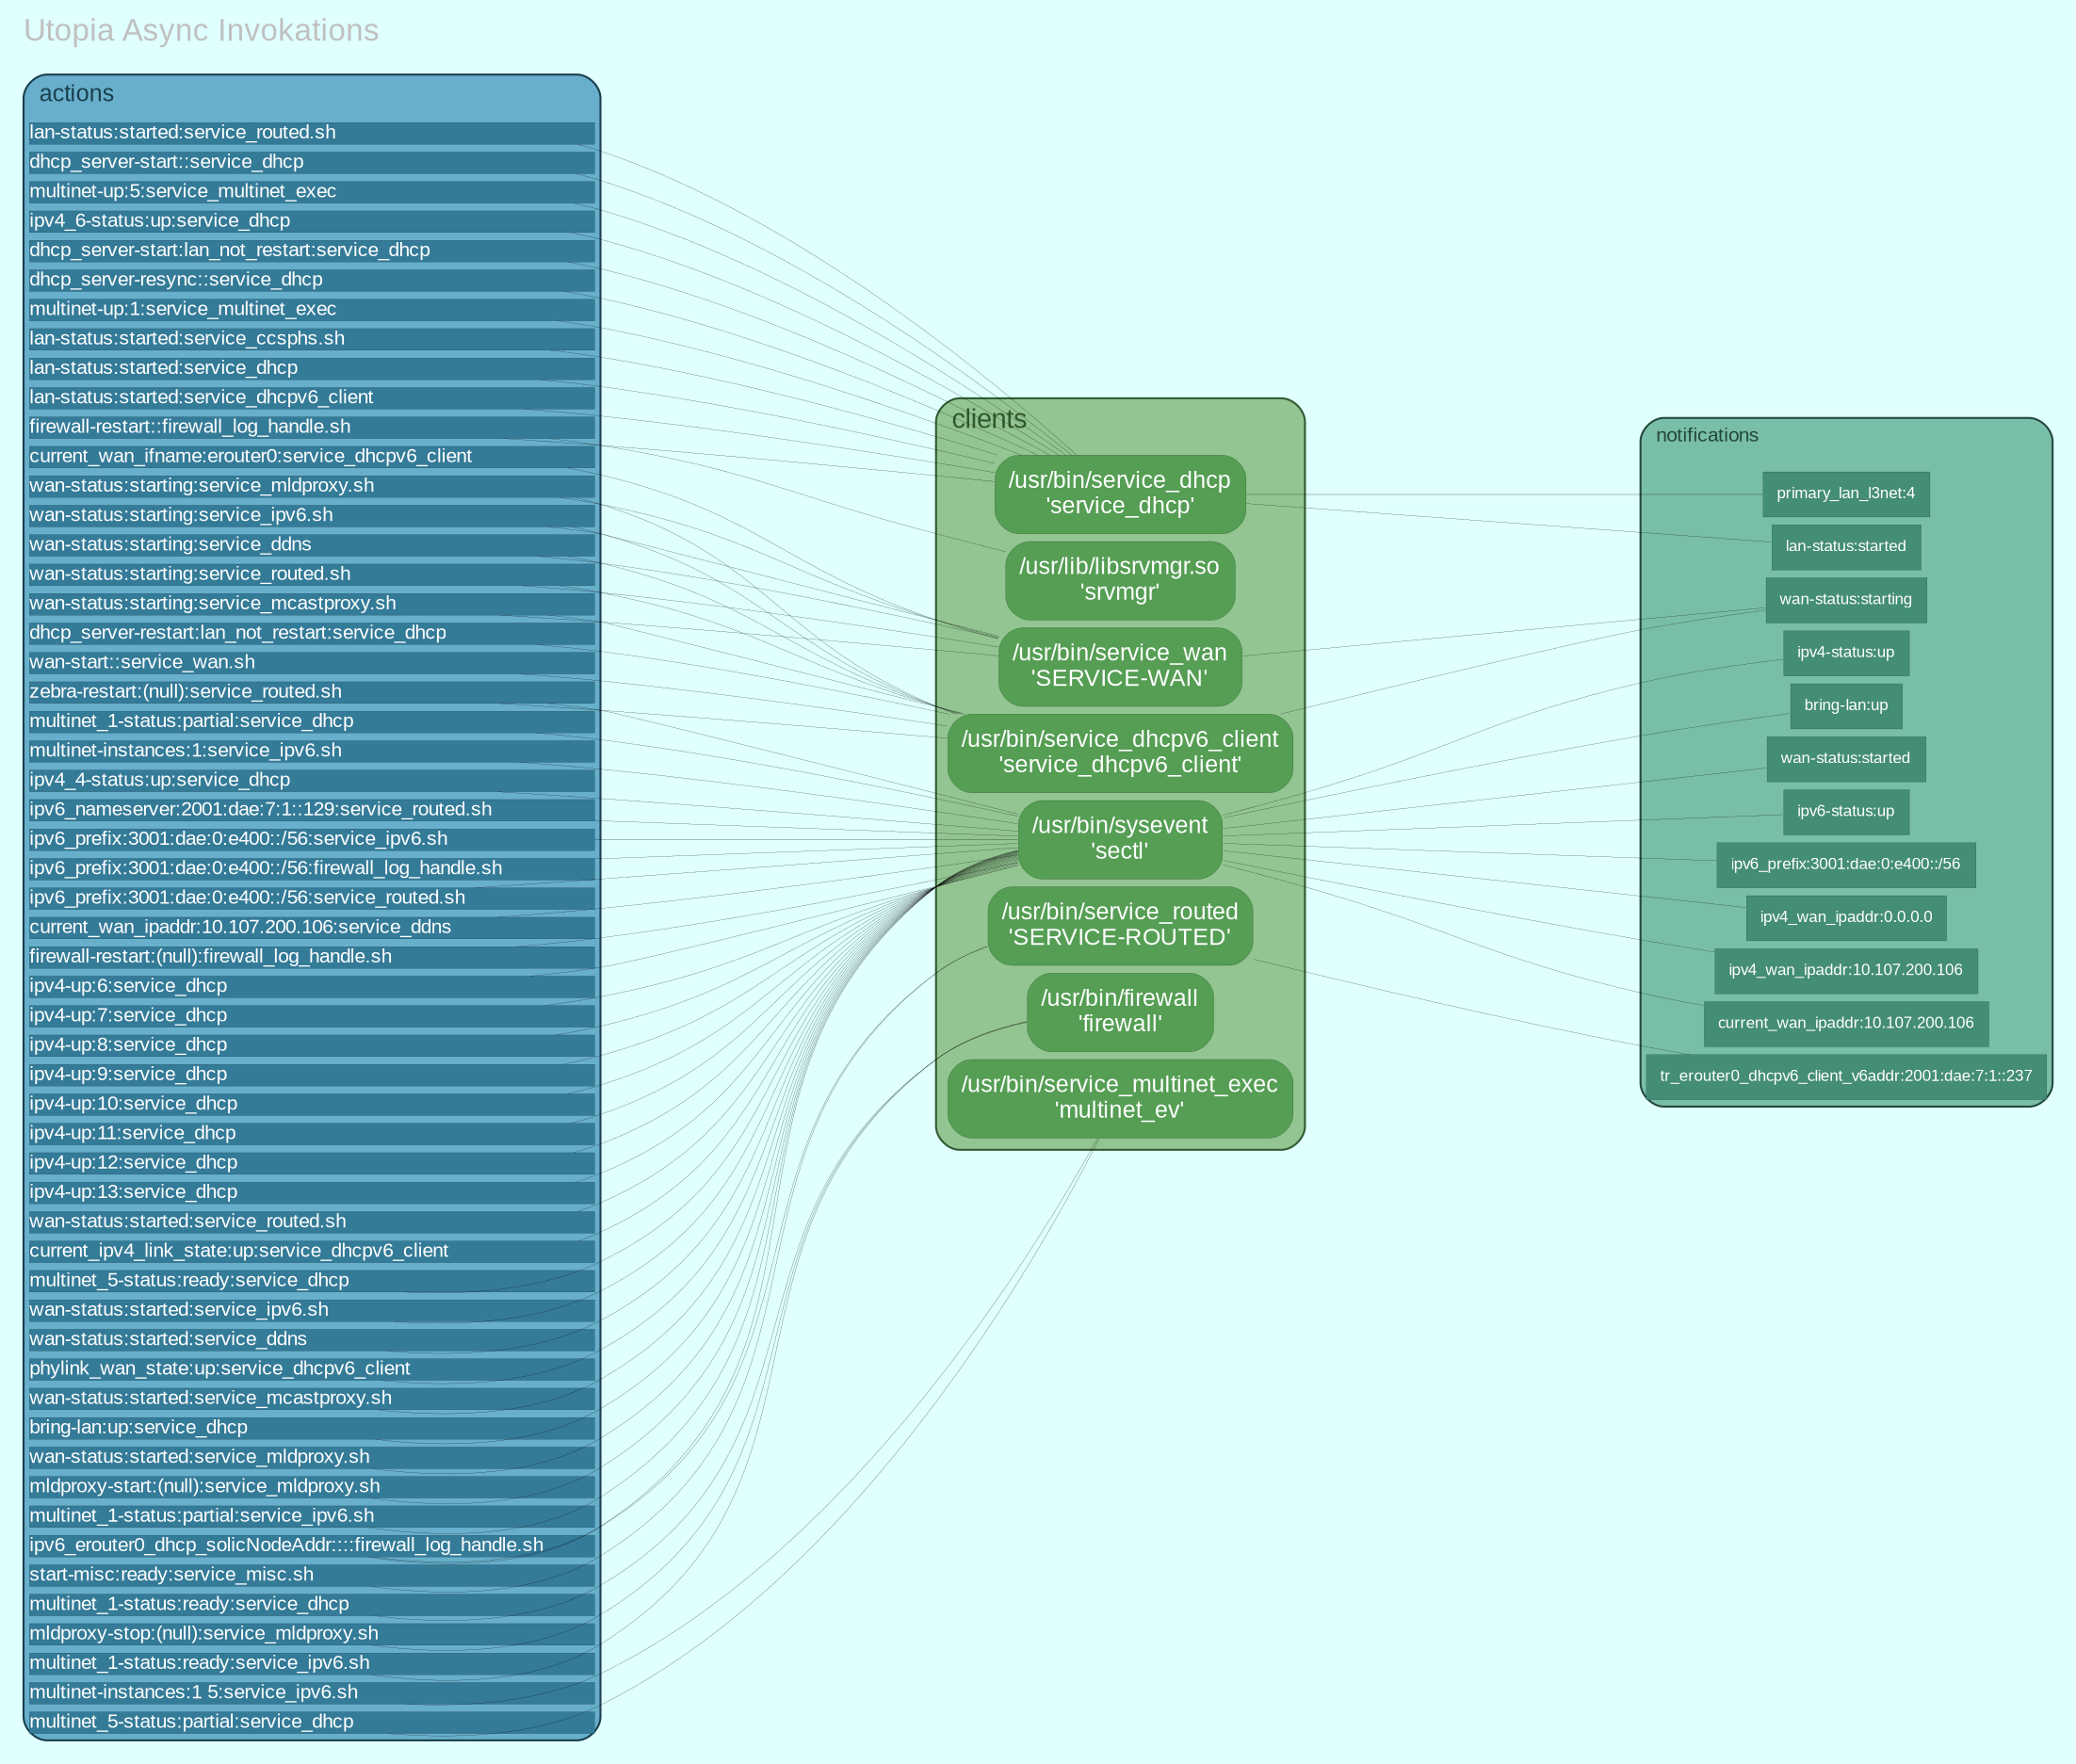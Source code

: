 digraph {
bgcolor=lightcyan
rankdir=LR
nodesep="0.05"
ranksep="2.5"
fontname="Arial"; fontsize=16; fontcolor=grey
label="Utopia Async Invokations"
labelloc=top
labeljust="l"
edge [color=black arrowsize=0.5 penwidth=0.1]
subgraph cluster_f37bd2f66651e7d46f6d38440f2bc5dd {
margin=3;
penwidth=1.0;
fillcolor="#79BEA8";
color="#23483C";
fontcolor="#23483C";
fontsize=10;
node[fontname="Arial" height=0 margin="0.1" penwidth=0.1];
label="notifications\l";
style="filled, rounded";
_fac04ca68a48af91f0290001604a2463 [label="" shape=plaintext style=invisible]
_f4fb7dd02f6b4f7f0f310cf889bea95c [label="bring-lan:up\l" fontsize=8 style="filled" width="0" shape="box" fillcolor="#448D76" color="#093426" fontcolor="white" tooltip="" URL=""]
_f4fb7dd02f6b4f7f0f310cf889bea95c [label="bring-lan:up\l" fontsize=8 style="filled" width="0" shape="box" fillcolor="#448D76" color="#093426" fontcolor="white" tooltip="" URL=""]
_0e17053ff88d0646b2350cfd848bcee3 [label="primary_lan_l3net:4\l" fontsize=8 style="filled" width="0" shape="box" fillcolor="#448D76" color="#093426" fontcolor="white" tooltip="" URL=""]
_0e17053ff88d0646b2350cfd848bcee3 [label="primary_lan_l3net:4\l" fontsize=8 style="filled" width="0" shape="box" fillcolor="#448D76" color="#093426" fontcolor="white" tooltip="" URL=""]
_b1e5fdb8fa8aa3b5d01f1e6d39594324 [label="lan-status:started\l" fontsize=8 style="filled" width="0" shape="box" fillcolor="#448D76" color="#093426" fontcolor="white" tooltip="" URL=""]
_b1e5fdb8fa8aa3b5d01f1e6d39594324 [label="lan-status:started\l" fontsize=8 style="filled" width="0" shape="box" fillcolor="#448D76" color="#093426" fontcolor="white" tooltip="" URL=""]
_e1937a0febe52ea6ca07fad7800ee472 [label="wan-status:starting\l" fontsize=8 style="filled" width="0" shape="box" fillcolor="#448D76" color="#093426" fontcolor="white" tooltip="" URL=""]
_e1937a0febe52ea6ca07fad7800ee472 [label="wan-status:starting\l" fontsize=8 style="filled" width="0" shape="box" fillcolor="#448D76" color="#093426" fontcolor="white" tooltip="" URL=""]
_e1937a0febe52ea6ca07fad7800ee472 [label="wan-status:starting\l" fontsize=8 style="filled" width="0" shape="box" fillcolor="#448D76" color="#093426" fontcolor="white" tooltip="" URL=""]
_e1937a0febe52ea6ca07fad7800ee472 [label="wan-status:starting\l" fontsize=8 style="filled" width="0" shape="box" fillcolor="#448D76" color="#093426" fontcolor="white" tooltip="" URL=""]
_e1937a0febe52ea6ca07fad7800ee472 [label="wan-status:starting\l" fontsize=8 style="filled" width="0" shape="box" fillcolor="#448D76" color="#093426" fontcolor="white" tooltip="" URL=""]
_e1937a0febe52ea6ca07fad7800ee472 [label="wan-status:starting\l" fontsize=8 style="filled" width="0" shape="box" fillcolor="#448D76" color="#093426" fontcolor="white" tooltip="" URL=""]
_e1937a0febe52ea6ca07fad7800ee472 [label="wan-status:starting\l" fontsize=8 style="filled" width="0" shape="box" fillcolor="#448D76" color="#093426" fontcolor="white" tooltip="" URL=""]
_e1937a0febe52ea6ca07fad7800ee472 [label="wan-status:starting\l" fontsize=8 style="filled" width="0" shape="box" fillcolor="#448D76" color="#093426" fontcolor="white" tooltip="" URL=""]
_7f17b1006cab4dcf7b1a6475312e0d5b [label="ipv4_wan_ipaddr:0.0.0.0\l" fontsize=8 style="filled" width="0" shape="box" fillcolor="#448D76" color="#093426" fontcolor="white" tooltip="" URL=""]
_7f17b1006cab4dcf7b1a6475312e0d5b [label="ipv4_wan_ipaddr:0.0.0.0\l" fontsize=8 style="filled" width="0" shape="box" fillcolor="#448D76" color="#093426" fontcolor="white" tooltip="" URL=""]
_229e3c57b4410fadb4922a4f7c6223fc [label="ipv4_wan_ipaddr:10.107.200.106\l" fontsize=8 style="filled" width="0" shape="box" fillcolor="#448D76" color="#093426" fontcolor="white" tooltip="" URL=""]
_229e3c57b4410fadb4922a4f7c6223fc [label="ipv4_wan_ipaddr:10.107.200.106\l" fontsize=8 style="filled" width="0" shape="box" fillcolor="#448D76" color="#093426" fontcolor="white" tooltip="" URL=""]
_5e530c69a7fb01e7f4acc12b8f5250ef [label="current_wan_ipaddr:10.107.200.106\l" fontsize=8 style="filled" width="0" shape="box" fillcolor="#448D76" color="#093426" fontcolor="white" tooltip="" URL=""]
_5e530c69a7fb01e7f4acc12b8f5250ef [label="current_wan_ipaddr:10.107.200.106\l" fontsize=8 style="filled" width="0" shape="box" fillcolor="#448D76" color="#093426" fontcolor="white" tooltip="" URL=""]
_726099c2e3489213f5b61d3b6687c918 [label="ipv4-status:up\l" fontsize=8 style="filled" width="0" shape="box" fillcolor="#448D76" color="#093426" fontcolor="white" tooltip="" URL=""]
_726099c2e3489213f5b61d3b6687c918 [label="ipv4-status:up\l" fontsize=8 style="filled" width="0" shape="box" fillcolor="#448D76" color="#093426" fontcolor="white" tooltip="" URL=""]
_b353c100c7d9d88b52eb5f35501679d6 [label="wan-status:started\l" fontsize=8 style="filled" width="0" shape="box" fillcolor="#448D76" color="#093426" fontcolor="white" tooltip="" URL=""]
_b353c100c7d9d88b52eb5f35501679d6 [label="wan-status:started\l" fontsize=8 style="filled" width="0" shape="box" fillcolor="#448D76" color="#093426" fontcolor="white" tooltip="" URL=""]
_b353c100c7d9d88b52eb5f35501679d6 [label="wan-status:started\l" fontsize=8 style="filled" width="0" shape="box" fillcolor="#448D76" color="#093426" fontcolor="white" tooltip="" URL=""]
_b353c100c7d9d88b52eb5f35501679d6 [label="wan-status:started\l" fontsize=8 style="filled" width="0" shape="box" fillcolor="#448D76" color="#093426" fontcolor="white" tooltip="" URL=""]
_813f841b776d9bea8c4f97ee492bc6bb [label="tr_erouter0_dhcpv6_client_v6addr:2001:dae:7:1::237\l" fontsize=8 style="filled" width="0" shape="box" fillcolor="#448D76" color="#093426" fontcolor="white" tooltip="" URL=""]
_813f841b776d9bea8c4f97ee492bc6bb [label="tr_erouter0_dhcpv6_client_v6addr:2001:dae:7:1::237\l" fontsize=8 style="filled" width="0" shape="box" fillcolor="#448D76" color="#093426" fontcolor="white" tooltip="" URL=""]
_db7af904130b03562810dff10ef427d9 [label="ipv6-status:up\l" fontsize=8 style="filled" width="0" shape="box" fillcolor="#448D76" color="#093426" fontcolor="white" tooltip="" URL=""]
_db7af904130b03562810dff10ef427d9 [label="ipv6-status:up\l" fontsize=8 style="filled" width="0" shape="box" fillcolor="#448D76" color="#093426" fontcolor="white" tooltip="" URL=""]
_2ad998a754496db5f2de1d45cbe5c4d2 [label="ipv6_prefix:3001:dae:0:e400::/56\l" fontsize=8 style="filled" width="0" shape="box" fillcolor="#448D76" color="#093426" fontcolor="white" tooltip="" URL=""]
_2ad998a754496db5f2de1d45cbe5c4d2 [label="ipv6_prefix:3001:dae:0:e400::/56\l" fontsize=8 style="filled" width="0" shape="box" fillcolor="#448D76" color="#093426" fontcolor="white" tooltip="" URL=""]
}
subgraph cluster_fac04ca68a48af91f0290001604a2463 {
margin=6;
penwidth=1.0;
fillcolor="#92C591";
color="#305A30";
fontcolor="#305A30";
fontsize=14;
node[fontname="Arial" height=0 margin="0.1" penwidth=0.1];
label="clients\l";
style="filled, rounded";
_fac04ca68a48af91f0290001604a2463 [label="" shape=plaintext style=invisible]
_5309a5e663f34a4bd54178ec47889544 [label="/usr/bin/sysevent
'sectl'" fontsize=12 style="filled,rounded" width="0" shape="box" fillcolor="#559E54" color="#0A3409" fontcolor="white" tooltip="" URL=""]
_d8b331abc3de4eadb9f080a5a0278e9f [label="/usr/bin/service_dhcp
'service_dhcp'" fontsize=12 style="filled,rounded" width="0" shape="box" fillcolor="#559E54" color="#0A3409" fontcolor="white" tooltip="" URL=""]
_85f632433c3b7748143640b1ce5c9f1d [label="/usr/bin/service_wan
'SERVICE-WAN'" fontsize=12 style="filled,rounded" width="0" shape="box" fillcolor="#559E54" color="#0A3409" fontcolor="white" tooltip="" URL=""]
_d2e01190f48924a12a0c5d6c3cf68b8b [label="/usr/bin/service_dhcpv6_client
'service_dhcpv6_client'" fontsize=12 style="filled,rounded" width="0" shape="box" fillcolor="#559E54" color="#0A3409" fontcolor="white" tooltip="" URL=""]
_36220e0aa61330f58f7efc351abb0930 [label="/usr/bin/service_routed
'SERVICE-ROUTED'" fontsize=12 style="filled,rounded" width="0" shape="box" fillcolor="#559E54" color="#0A3409" fontcolor="white" tooltip="" URL=""]
_0b384a36abe12ef81c212e53c972569a [label="/usr/bin/firewall
'firewall'" fontsize=12 style="filled,rounded" width="0" shape="box" fillcolor="#559E54" color="#0A3409" fontcolor="white" tooltip="" URL=""]
_5a866a3c20430e95efea4e114b9810aa [label="/usr/lib/libsrvmgr.so
'srvmgr'" fontsize=12 style="filled,rounded" width="0" shape="box" fillcolor="#559E54" color="#0A3409" fontcolor="white" tooltip="" URL=""]
_fe57a2f6d42c44380232bb74bfca0248 [label="/usr/bin/service_multinet_exec
'multinet_ev'" fontsize=12 style="filled,rounded" width="0" shape="box" fillcolor="#559E54" color="#0A3409" fontcolor="white" tooltip="" URL=""]
}
subgraph cluster_ebb67a4271abe715344471b0f16321f6 {
margin=3;
penwidth=1.0;
fillcolor="#67AFCB";
color="#1A3E4C";
fontcolor="#1A3E4C";
fontsize=12;
node[fontname="Arial" height=0 margin=0 penwidth=0.1];
label="actions\l";
style="filled,rounded";
_fac04ca68a48af91f0290001604a2463 [label="" shape=plaintext style=invisible]
_629be548aa3af8eb54585b49ca81ef68 [label="bring-lan:up:service_dhcp\l" fontsize=10 style="filled" width="4" shape="box" fillcolor="#347B98" color="#092834" fontcolor="white" tooltip="" URL=""]
_629be548aa3af8eb54585b49ca81ef68 [label="bring-lan:up:service_dhcp\l" fontsize=10 style="filled" width="4" shape="box" fillcolor="#347B98" color="#092834" fontcolor="white" tooltip="" URL=""]
_4c7faaacdeb9d8c80bbb0abb7b6c7f82 [label="dhcp_server-resync::service_dhcp\l" fontsize=10 style="filled" width="4" shape="box" fillcolor="#347B98" color="#092834" fontcolor="white" tooltip="" URL=""]
_4c7faaacdeb9d8c80bbb0abb7b6c7f82 [label="dhcp_server-resync::service_dhcp\l" fontsize=10 style="filled" width="4" shape="box" fillcolor="#347B98" color="#092834" fontcolor="white" tooltip="" URL=""]
_20dd05ff2aab1bf5af96f6d260e57042 [label="multinet-up:1:service_multinet_exec\l" fontsize=10 style="filled" width="4" shape="box" fillcolor="#347B98" color="#092834" fontcolor="white" tooltip="" URL=""]
_20dd05ff2aab1bf5af96f6d260e57042 [label="multinet-up:1:service_multinet_exec\l" fontsize=10 style="filled" width="4" shape="box" fillcolor="#347B98" color="#092834" fontcolor="white" tooltip="" URL=""]
_d1c628af1f12371b9862c7e75b337c0c [label="multinet_1-status:partial:service_ipv6.sh\l" fontsize=10 style="filled" width="4" shape="box" fillcolor="#347B98" color="#092834" fontcolor="white" tooltip="" URL=""]
_d1c628af1f12371b9862c7e75b337c0c [label="multinet_1-status:partial:service_ipv6.sh\l" fontsize=10 style="filled" width="4" shape="box" fillcolor="#347B98" color="#092834" fontcolor="white" tooltip="" URL=""]
_9ab2899d235b9fe78f6b959adb327376 [label="multinet_1-status:partial:service_dhcp\l" fontsize=10 style="filled" width="4" shape="box" fillcolor="#347B98" color="#092834" fontcolor="white" tooltip="" URL=""]
_9ab2899d235b9fe78f6b959adb327376 [label="multinet_1-status:partial:service_dhcp\l" fontsize=10 style="filled" width="4" shape="box" fillcolor="#347B98" color="#092834" fontcolor="white" tooltip="" URL=""]
_9c1f538432ca007c5f148f912fedfdc2 [label="multinet-instances:1:service_ipv6.sh\l" fontsize=10 style="filled" width="4" shape="box" fillcolor="#347B98" color="#092834" fontcolor="white" tooltip="" URL=""]
_9c1f538432ca007c5f148f912fedfdc2 [label="multinet-instances:1:service_ipv6.sh\l" fontsize=10 style="filled" width="4" shape="box" fillcolor="#347B98" color="#092834" fontcolor="white" tooltip="" URL=""]
_242cecb563d04a5a5da77ee3d800ed66 [label="ipv4_4-status:up:service_dhcp\l" fontsize=10 style="filled" width="4" shape="box" fillcolor="#347B98" color="#092834" fontcolor="white" tooltip="" URL=""]
_242cecb563d04a5a5da77ee3d800ed66 [label="ipv4_4-status:up:service_dhcp\l" fontsize=10 style="filled" width="4" shape="box" fillcolor="#347B98" color="#092834" fontcolor="white" tooltip="" URL=""]
_0fee472a6586e28c1eb4291ddeadf7a0 [label="lan-status:started:service_ccsphs.sh\l" fontsize=10 style="filled" width="4" shape="box" fillcolor="#347B98" color="#092834" fontcolor="white" tooltip="" URL=""]
_0fee472a6586e28c1eb4291ddeadf7a0 [label="lan-status:started:service_ccsphs.sh\l" fontsize=10 style="filled" width="4" shape="box" fillcolor="#347B98" color="#092834" fontcolor="white" tooltip="" URL=""]
_200eab89582a5148abf9f83149f18b7c [label="lan-status:started:service_dhcp\l" fontsize=10 style="filled" width="4" shape="box" fillcolor="#347B98" color="#092834" fontcolor="white" tooltip="" URL=""]
_130e1fb9800ffd76aaf893f0e293921f [label="lan-status:started:service_dhcpv6_client\l" fontsize=10 style="filled" width="4" shape="box" fillcolor="#347B98" color="#092834" fontcolor="white" tooltip="" URL=""]
_f624f7d3e042a43f67b4e21d0f7ef67b [label="lan-status:started:service_routed.sh\l" fontsize=10 style="filled" width="4" shape="box" fillcolor="#347B98" color="#092834" fontcolor="white" tooltip="" URL=""]
_200eab89582a5148abf9f83149f18b7c [label="lan-status:started:service_dhcp\l" fontsize=10 style="filled" width="4" shape="box" fillcolor="#347B98" color="#092834" fontcolor="white" tooltip="" URL=""]
_130e1fb9800ffd76aaf893f0e293921f [label="lan-status:started:service_dhcpv6_client\l" fontsize=10 style="filled" width="4" shape="box" fillcolor="#347B98" color="#092834" fontcolor="white" tooltip="" URL=""]
_f624f7d3e042a43f67b4e21d0f7ef67b [label="lan-status:started:service_routed.sh\l" fontsize=10 style="filled" width="4" shape="box" fillcolor="#347B98" color="#092834" fontcolor="white" tooltip="" URL=""]
_9cdc64eea1d68528b2fc2d6e93c57579 [label="dhcp_server-start::service_dhcp\l" fontsize=10 style="filled" width="4" shape="box" fillcolor="#347B98" color="#092834" fontcolor="white" tooltip="" URL=""]
_9cdc64eea1d68528b2fc2d6e93c57579 [label="dhcp_server-start::service_dhcp\l" fontsize=10 style="filled" width="4" shape="box" fillcolor="#347B98" color="#092834" fontcolor="white" tooltip="" URL=""]
_d1e4a3ece4737e3d580e28f105b6e65e [label="firewall-restart:(null):firewall_log_handle.sh\l" fontsize=10 style="filled" width="4" shape="box" fillcolor="#347B98" color="#092834" fontcolor="white" tooltip="" URL=""]
_d1e4a3ece4737e3d580e28f105b6e65e [label="firewall-restart:(null):firewall_log_handle.sh\l" fontsize=10 style="filled" width="4" shape="box" fillcolor="#347B98" color="#092834" fontcolor="white" tooltip="" URL=""]
_a9df3b1f5aa3f38d9ee597ea1ae3c3cd [label="ipv4-up:6:service_dhcp\l" fontsize=10 style="filled" width="4" shape="box" fillcolor="#347B98" color="#092834" fontcolor="white" tooltip="" URL=""]
_a9df3b1f5aa3f38d9ee597ea1ae3c3cd [label="ipv4-up:6:service_dhcp\l" fontsize=10 style="filled" width="4" shape="box" fillcolor="#347B98" color="#092834" fontcolor="white" tooltip="" URL=""]
_faad24a8ea81eb7c4604e58fc7434fb8 [label="ipv4-up:7:service_dhcp\l" fontsize=10 style="filled" width="4" shape="box" fillcolor="#347B98" color="#092834" fontcolor="white" tooltip="" URL=""]
_faad24a8ea81eb7c4604e58fc7434fb8 [label="ipv4-up:7:service_dhcp\l" fontsize=10 style="filled" width="4" shape="box" fillcolor="#347B98" color="#092834" fontcolor="white" tooltip="" URL=""]
_9b4c4a7720b4d625fbf4cc158279f9ab [label="ipv4-up:8:service_dhcp\l" fontsize=10 style="filled" width="4" shape="box" fillcolor="#347B98" color="#092834" fontcolor="white" tooltip="" URL=""]
_9b4c4a7720b4d625fbf4cc158279f9ab [label="ipv4-up:8:service_dhcp\l" fontsize=10 style="filled" width="4" shape="box" fillcolor="#347B98" color="#092834" fontcolor="white" tooltip="" URL=""]
_34576307f6fc137ec62420a4c6845174 [label="ipv4-up:9:service_dhcp\l" fontsize=10 style="filled" width="4" shape="box" fillcolor="#347B98" color="#092834" fontcolor="white" tooltip="" URL=""]
_34576307f6fc137ec62420a4c6845174 [label="ipv4-up:9:service_dhcp\l" fontsize=10 style="filled" width="4" shape="box" fillcolor="#347B98" color="#092834" fontcolor="white" tooltip="" URL=""]
_e77c800ad83172d735ab4f69570327d5 [label="ipv4-up:10:service_dhcp\l" fontsize=10 style="filled" width="4" shape="box" fillcolor="#347B98" color="#092834" fontcolor="white" tooltip="" URL=""]
_e77c800ad83172d735ab4f69570327d5 [label="ipv4-up:10:service_dhcp\l" fontsize=10 style="filled" width="4" shape="box" fillcolor="#347B98" color="#092834" fontcolor="white" tooltip="" URL=""]
_94546ff2d17182cea74e6ceb1be0fbf1 [label="ipv4-up:11:service_dhcp\l" fontsize=10 style="filled" width="4" shape="box" fillcolor="#347B98" color="#092834" fontcolor="white" tooltip="" URL=""]
_94546ff2d17182cea74e6ceb1be0fbf1 [label="ipv4-up:11:service_dhcp\l" fontsize=10 style="filled" width="4" shape="box" fillcolor="#347B98" color="#092834" fontcolor="white" tooltip="" URL=""]
_5918e30f653e804377015fa2d44a1ae1 [label="ipv4-up:12:service_dhcp\l" fontsize=10 style="filled" width="4" shape="box" fillcolor="#347B98" color="#092834" fontcolor="white" tooltip="" URL=""]
_5918e30f653e804377015fa2d44a1ae1 [label="ipv4-up:12:service_dhcp\l" fontsize=10 style="filled" width="4" shape="box" fillcolor="#347B98" color="#092834" fontcolor="white" tooltip="" URL=""]
_6253e62ec2735bbc3cc0591ae20a621f [label="ipv4-up:13:service_dhcp\l" fontsize=10 style="filled" width="4" shape="box" fillcolor="#347B98" color="#092834" fontcolor="white" tooltip="" URL=""]
_6253e62ec2735bbc3cc0591ae20a621f [label="ipv4-up:13:service_dhcp\l" fontsize=10 style="filled" width="4" shape="box" fillcolor="#347B98" color="#092834" fontcolor="white" tooltip="" URL=""]
_b708ffc35f0abbc9303f6d63c2d9d5ad [label="multinet_1-status:ready:service_ipv6.sh\l" fontsize=10 style="filled" width="4" shape="box" fillcolor="#347B98" color="#092834" fontcolor="white" tooltip="" URL=""]
_20d3df83d8870db0cf99cf86bd5787e8 [label="multinet_1-status:ready:service_dhcp\l" fontsize=10 style="filled" width="4" shape="box" fillcolor="#347B98" color="#092834" fontcolor="white" tooltip="" URL=""]
_b708ffc35f0abbc9303f6d63c2d9d5ad [label="multinet_1-status:ready:service_ipv6.sh\l" fontsize=10 style="filled" width="4" shape="box" fillcolor="#347B98" color="#092834" fontcolor="white" tooltip="" URL=""]
_20d3df83d8870db0cf99cf86bd5787e8 [label="multinet_1-status:ready:service_dhcp\l" fontsize=10 style="filled" width="4" shape="box" fillcolor="#347B98" color="#092834" fontcolor="white" tooltip="" URL=""]
_9417f520551002424cd845e1a845134a [label="firewall-restart::firewall_log_handle.sh\l" fontsize=10 style="filled" width="4" shape="box" fillcolor="#347B98" color="#092834" fontcolor="white" tooltip="" URL=""]
_9417f520551002424cd845e1a845134a [label="firewall-restart::firewall_log_handle.sh\l" fontsize=10 style="filled" width="4" shape="box" fillcolor="#347B98" color="#092834" fontcolor="white" tooltip="" URL=""]
_0748493c72f74f3bf208e83379719b5a [label="multinet-up:5:service_multinet_exec\l" fontsize=10 style="filled" width="4" shape="box" fillcolor="#347B98" color="#092834" fontcolor="white" tooltip="" URL=""]
_0748493c72f74f3bf208e83379719b5a [label="multinet-up:5:service_multinet_exec\l" fontsize=10 style="filled" width="4" shape="box" fillcolor="#347B98" color="#092834" fontcolor="white" tooltip="" URL=""]
_022d3e61001443b0fad1957b6e288d27 [label="multinet_5-status:partial:service_dhcp\l" fontsize=10 style="filled" width="4" shape="box" fillcolor="#347B98" color="#092834" fontcolor="white" tooltip="" URL=""]
_022d3e61001443b0fad1957b6e288d27 [label="multinet_5-status:partial:service_dhcp\l" fontsize=10 style="filled" width="4" shape="box" fillcolor="#347B98" color="#092834" fontcolor="white" tooltip="" URL=""]
_a8ebb78fc7b7a7c5822201b3e54437a7 [label="multinet-instances:1 5:service_ipv6.sh\l" fontsize=10 style="filled" width="4" shape="box" fillcolor="#347B98" color="#092834" fontcolor="white" tooltip="" URL=""]
_a8ebb78fc7b7a7c5822201b3e54437a7 [label="multinet-instances:1 5:service_ipv6.sh\l" fontsize=10 style="filled" width="4" shape="box" fillcolor="#347B98" color="#092834" fontcolor="white" tooltip="" URL=""]
_4858874240f2b0c76b8c4d882b7212c1 [label="multinet_5-status:ready:service_dhcp\l" fontsize=10 style="filled" width="4" shape="box" fillcolor="#347B98" color="#092834" fontcolor="white" tooltip="" URL=""]
_4858874240f2b0c76b8c4d882b7212c1 [label="multinet_5-status:ready:service_dhcp\l" fontsize=10 style="filled" width="4" shape="box" fillcolor="#347B98" color="#092834" fontcolor="white" tooltip="" URL=""]
_bb4344d9ff7b595018ad0008afaaa426 [label="ipv4_6-status:up:service_dhcp\l" fontsize=10 style="filled" width="4" shape="box" fillcolor="#347B98" color="#092834" fontcolor="white" tooltip="" URL=""]
_bb4344d9ff7b595018ad0008afaaa426 [label="ipv4_6-status:up:service_dhcp\l" fontsize=10 style="filled" width="4" shape="box" fillcolor="#347B98" color="#092834" fontcolor="white" tooltip="" URL=""]
_9417f520551002424cd845e1a845134a [label="firewall-restart::firewall_log_handle.sh\l" fontsize=10 style="filled" width="4" shape="box" fillcolor="#347B98" color="#092834" fontcolor="white" tooltip="" URL=""]
_9417f520551002424cd845e1a845134a [label="firewall-restart::firewall_log_handle.sh\l" fontsize=10 style="filled" width="4" shape="box" fillcolor="#347B98" color="#092834" fontcolor="white" tooltip="" URL=""]
_6b0f25563b935fc1dbc6b0f852876c29 [label="dhcp_server-start:lan_not_restart:service_dhcp\l" fontsize=10 style="filled" width="4" shape="box" fillcolor="#347B98" color="#092834" fontcolor="white" tooltip="" URL=""]
_6b0f25563b935fc1dbc6b0f852876c29 [label="dhcp_server-start:lan_not_restart:service_dhcp\l" fontsize=10 style="filled" width="4" shape="box" fillcolor="#347B98" color="#092834" fontcolor="white" tooltip="" URL=""]
_2330daac66a3de7356c95995632ac73f [label="phylink_wan_state:up:service_dhcpv6_client\l" fontsize=10 style="filled" width="4" shape="box" fillcolor="#347B98" color="#092834" fontcolor="white" tooltip="" URL=""]
_2330daac66a3de7356c95995632ac73f [label="phylink_wan_state:up:service_dhcpv6_client\l" fontsize=10 style="filled" width="4" shape="box" fillcolor="#347B98" color="#092834" fontcolor="white" tooltip="" URL=""]
_cfb7eda523fa4a72bb6b64c82d53b6bd [label="wan-start::service_wan.sh\l" fontsize=10 style="filled" width="4" shape="box" fillcolor="#347B98" color="#092834" fontcolor="white" tooltip="" URL=""]
_cfb7eda523fa4a72bb6b64c82d53b6bd [label="wan-start::service_wan.sh\l" fontsize=10 style="filled" width="4" shape="box" fillcolor="#347B98" color="#092834" fontcolor="white" tooltip="" URL=""]
_9b43992aa1d48156a3cf8c4b0fb8af7c [label="current_wan_ifname:erouter0:service_dhcpv6_client\l" fontsize=10 style="filled" width="4" shape="box" fillcolor="#347B98" color="#092834" fontcolor="white" tooltip="" URL=""]
_9b43992aa1d48156a3cf8c4b0fb8af7c [label="current_wan_ifname:erouter0:service_dhcpv6_client\l" fontsize=10 style="filled" width="4" shape="box" fillcolor="#347B98" color="#092834" fontcolor="white" tooltip="" URL=""]
_bde9546534fddac83508f8d0fe1bff3b [label="wan-status:starting:service_ipv6.sh\l" fontsize=10 style="filled" width="4" shape="box" fillcolor="#347B98" color="#092834" fontcolor="white" tooltip="" URL=""]
_8f2de62466a4ac6863d1c61497991d2d [label="wan-status:starting:service_ddns\l" fontsize=10 style="filled" width="4" shape="box" fillcolor="#347B98" color="#092834" fontcolor="white" tooltip="" URL=""]
_ab984852639f7febe7006643431a321f [label="wan-status:starting:service_routed.sh\l" fontsize=10 style="filled" width="4" shape="box" fillcolor="#347B98" color="#092834" fontcolor="white" tooltip="" URL=""]
_fc0abf2f3105b7763b2bb03c96e4fe5e [label="wan-status:starting:service_mcastproxy.sh\l" fontsize=10 style="filled" width="4" shape="box" fillcolor="#347B98" color="#092834" fontcolor="white" tooltip="" URL=""]
_bde9546534fddac83508f8d0fe1bff3b [label="wan-status:starting:service_ipv6.sh\l" fontsize=10 style="filled" width="4" shape="box" fillcolor="#347B98" color="#092834" fontcolor="white" tooltip="" URL=""]
_b25b96d4fbc498740e34f2c9de07d208 [label="wan-status:starting:service_mldproxy.sh\l" fontsize=10 style="filled" width="4" shape="box" fillcolor="#347B98" color="#092834" fontcolor="white" tooltip="" URL=""]
_8f2de62466a4ac6863d1c61497991d2d [label="wan-status:starting:service_ddns\l" fontsize=10 style="filled" width="4" shape="box" fillcolor="#347B98" color="#092834" fontcolor="white" tooltip="" URL=""]
_ab984852639f7febe7006643431a321f [label="wan-status:starting:service_routed.sh\l" fontsize=10 style="filled" width="4" shape="box" fillcolor="#347B98" color="#092834" fontcolor="white" tooltip="" URL=""]
_fc0abf2f3105b7763b2bb03c96e4fe5e [label="wan-status:starting:service_mcastproxy.sh\l" fontsize=10 style="filled" width="4" shape="box" fillcolor="#347B98" color="#092834" fontcolor="white" tooltip="" URL=""]
_b25b96d4fbc498740e34f2c9de07d208 [label="wan-status:starting:service_mldproxy.sh\l" fontsize=10 style="filled" width="4" shape="box" fillcolor="#347B98" color="#092834" fontcolor="white" tooltip="" URL=""]
_5213f8e0d39d8bbbf991c1eda259a446 [label="zebra-restart:(null):service_routed.sh\l" fontsize=10 style="filled" width="4" shape="box" fillcolor="#347B98" color="#092834" fontcolor="white" tooltip="" URL=""]
_5213f8e0d39d8bbbf991c1eda259a446 [label="zebra-restart:(null):service_routed.sh\l" fontsize=10 style="filled" width="4" shape="box" fillcolor="#347B98" color="#092834" fontcolor="white" tooltip="" URL=""]
_bde9546534fddac83508f8d0fe1bff3b [label="wan-status:starting:service_ipv6.sh\l" fontsize=10 style="filled" width="4" shape="box" fillcolor="#347B98" color="#092834" fontcolor="white" tooltip="" URL=""]
_bde9546534fddac83508f8d0fe1bff3b [label="wan-status:starting:service_ipv6.sh\l" fontsize=10 style="filled" width="4" shape="box" fillcolor="#347B98" color="#092834" fontcolor="white" tooltip="" URL=""]
_8f2de62466a4ac6863d1c61497991d2d [label="wan-status:starting:service_ddns\l" fontsize=10 style="filled" width="4" shape="box" fillcolor="#347B98" color="#092834" fontcolor="white" tooltip="" URL=""]
_ab984852639f7febe7006643431a321f [label="wan-status:starting:service_routed.sh\l" fontsize=10 style="filled" width="4" shape="box" fillcolor="#347B98" color="#092834" fontcolor="white" tooltip="" URL=""]
_fc0abf2f3105b7763b2bb03c96e4fe5e [label="wan-status:starting:service_mcastproxy.sh\l" fontsize=10 style="filled" width="4" shape="box" fillcolor="#347B98" color="#092834" fontcolor="white" tooltip="" URL=""]
_b25b96d4fbc498740e34f2c9de07d208 [label="wan-status:starting:service_mldproxy.sh\l" fontsize=10 style="filled" width="4" shape="box" fillcolor="#347B98" color="#092834" fontcolor="white" tooltip="" URL=""]
_8f2de62466a4ac6863d1c61497991d2d [label="wan-status:starting:service_ddns\l" fontsize=10 style="filled" width="4" shape="box" fillcolor="#347B98" color="#092834" fontcolor="white" tooltip="" URL=""]
_ab984852639f7febe7006643431a321f [label="wan-status:starting:service_routed.sh\l" fontsize=10 style="filled" width="4" shape="box" fillcolor="#347B98" color="#092834" fontcolor="white" tooltip="" URL=""]
_fc0abf2f3105b7763b2bb03c96e4fe5e [label="wan-status:starting:service_mcastproxy.sh\l" fontsize=10 style="filled" width="4" shape="box" fillcolor="#347B98" color="#092834" fontcolor="white" tooltip="" URL=""]
_b25b96d4fbc498740e34f2c9de07d208 [label="wan-status:starting:service_mldproxy.sh\l" fontsize=10 style="filled" width="4" shape="box" fillcolor="#347B98" color="#092834" fontcolor="white" tooltip="" URL=""]
_426d5b8062efd3f197b91706d4d13326 [label="current_wan_ipaddr:10.107.200.106:service_ddns\l" fontsize=10 style="filled" width="4" shape="box" fillcolor="#347B98" color="#092834" fontcolor="white" tooltip="" URL=""]
_426d5b8062efd3f197b91706d4d13326 [label="current_wan_ipaddr:10.107.200.106:service_ddns\l" fontsize=10 style="filled" width="4" shape="box" fillcolor="#347B98" color="#092834" fontcolor="white" tooltip="" URL=""]
_4cae2dfd7a9a5471a9d4f4c8cf1def69 [label="current_ipv4_link_state:up:service_dhcpv6_client\l" fontsize=10 style="filled" width="4" shape="box" fillcolor="#347B98" color="#092834" fontcolor="white" tooltip="" URL=""]
_4cae2dfd7a9a5471a9d4f4c8cf1def69 [label="current_ipv4_link_state:up:service_dhcpv6_client\l" fontsize=10 style="filled" width="4" shape="box" fillcolor="#347B98" color="#092834" fontcolor="white" tooltip="" URL=""]
_6ec3c932ef6b9899efb86532c3415dae [label="wan-status:started:service_ipv6.sh\l" fontsize=10 style="filled" width="4" shape="box" fillcolor="#347B98" color="#092834" fontcolor="white" tooltip="" URL=""]
_6559c71ce2850ae38b80828cf7224ea3 [label="wan-status:started:service_ddns\l" fontsize=10 style="filled" width="4" shape="box" fillcolor="#347B98" color="#092834" fontcolor="white" tooltip="" URL=""]
_75506224a736be4b9e9578f997048c1e [label="wan-status:started:service_routed.sh\l" fontsize=10 style="filled" width="4" shape="box" fillcolor="#347B98" color="#092834" fontcolor="white" tooltip="" URL=""]
_7233d55fa367194997be5d7ea554b74c [label="wan-status:started:service_mcastproxy.sh\l" fontsize=10 style="filled" width="4" shape="box" fillcolor="#347B98" color="#092834" fontcolor="white" tooltip="" URL=""]
_6ce56b206c040bf717ff515cf38cf513 [label="wan-status:started:service_mldproxy.sh\l" fontsize=10 style="filled" width="4" shape="box" fillcolor="#347B98" color="#092834" fontcolor="white" tooltip="" URL=""]
_6ec3c932ef6b9899efb86532c3415dae [label="wan-status:started:service_ipv6.sh\l" fontsize=10 style="filled" width="4" shape="box" fillcolor="#347B98" color="#092834" fontcolor="white" tooltip="" URL=""]
_6559c71ce2850ae38b80828cf7224ea3 [label="wan-status:started:service_ddns\l" fontsize=10 style="filled" width="4" shape="box" fillcolor="#347B98" color="#092834" fontcolor="white" tooltip="" URL=""]
_75506224a736be4b9e9578f997048c1e [label="wan-status:started:service_routed.sh\l" fontsize=10 style="filled" width="4" shape="box" fillcolor="#347B98" color="#092834" fontcolor="white" tooltip="" URL=""]
_7233d55fa367194997be5d7ea554b74c [label="wan-status:started:service_mcastproxy.sh\l" fontsize=10 style="filled" width="4" shape="box" fillcolor="#347B98" color="#092834" fontcolor="white" tooltip="" URL=""]
_6ce56b206c040bf717ff515cf38cf513 [label="wan-status:started:service_mldproxy.sh\l" fontsize=10 style="filled" width="4" shape="box" fillcolor="#347B98" color="#092834" fontcolor="white" tooltip="" URL=""]
_68be18ea3fa707bf0568e25feeb8529f [label="dhcp_server-restart:lan_not_restart:service_dhcp\l" fontsize=10 style="filled" width="4" shape="box" fillcolor="#347B98" color="#092834" fontcolor="white" tooltip="" URL=""]
_68be18ea3fa707bf0568e25feeb8529f [label="dhcp_server-restart:lan_not_restart:service_dhcp\l" fontsize=10 style="filled" width="4" shape="box" fillcolor="#347B98" color="#092834" fontcolor="white" tooltip="" URL=""]
_d1e4a3ece4737e3d580e28f105b6e65e [label="firewall-restart:(null):firewall_log_handle.sh\l" fontsize=10 style="filled" width="4" shape="box" fillcolor="#347B98" color="#092834" fontcolor="white" tooltip="" URL=""]
_d1e4a3ece4737e3d580e28f105b6e65e [label="firewall-restart:(null):firewall_log_handle.sh\l" fontsize=10 style="filled" width="4" shape="box" fillcolor="#347B98" color="#092834" fontcolor="white" tooltip="" URL=""]
_d1e4a3ece4737e3d580e28f105b6e65e [label="firewall-restart:(null):firewall_log_handle.sh\l" fontsize=10 style="filled" width="4" shape="box" fillcolor="#347B98" color="#092834" fontcolor="white" tooltip="" URL=""]
_d1e4a3ece4737e3d580e28f105b6e65e [label="firewall-restart:(null):firewall_log_handle.sh\l" fontsize=10 style="filled" width="4" shape="box" fillcolor="#347B98" color="#092834" fontcolor="white" tooltip="" URL=""]
_ada846c2a8f3cd37046839a23bb03f12 [label="ipv6_erouter0_dhcp_solicNodeAddr::::firewall_log_handle.sh\l" fontsize=10 style="filled" width="4" shape="box" fillcolor="#347B98" color="#092834" fontcolor="white" tooltip="" URL=""]
_ada846c2a8f3cd37046839a23bb03f12 [label="ipv6_erouter0_dhcp_solicNodeAddr::::firewall_log_handle.sh\l" fontsize=10 style="filled" width="4" shape="box" fillcolor="#347B98" color="#092834" fontcolor="white" tooltip="" URL=""]
_8abe19cf398563e06f1693f95503c1ea [label="ipv6_nameserver:2001:dae:7:1::129:service_routed.sh\l" fontsize=10 style="filled" width="4" shape="box" fillcolor="#347B98" color="#092834" fontcolor="white" tooltip="" URL=""]
_8abe19cf398563e06f1693f95503c1ea [label="ipv6_nameserver:2001:dae:7:1::129:service_routed.sh\l" fontsize=10 style="filled" width="4" shape="box" fillcolor="#347B98" color="#092834" fontcolor="white" tooltip="" URL=""]
_3ccb12da70b4e59b9ca14b3dad7e489e [label="ipv6_prefix:3001:dae:0:e400::/56:service_ipv6.sh\l" fontsize=10 style="filled" width="4" shape="box" fillcolor="#347B98" color="#092834" fontcolor="white" tooltip="" URL=""]
_3ccb12da70b4e59b9ca14b3dad7e489e [label="ipv6_prefix:3001:dae:0:e400::/56:service_ipv6.sh\l" fontsize=10 style="filled" width="4" shape="box" fillcolor="#347B98" color="#092834" fontcolor="white" tooltip="" URL=""]
_5f855160ee175a43238bd02eded35156 [label="ipv6_prefix:3001:dae:0:e400::/56:firewall_log_handle.sh\l" fontsize=10 style="filled" width="4" shape="box" fillcolor="#347B98" color="#092834" fontcolor="white" tooltip="" URL=""]
_5f855160ee175a43238bd02eded35156 [label="ipv6_prefix:3001:dae:0:e400::/56:firewall_log_handle.sh\l" fontsize=10 style="filled" width="4" shape="box" fillcolor="#347B98" color="#092834" fontcolor="white" tooltip="" URL=""]
_7fd7eab02bc7fd59067f18299583c8f8 [label="ipv6_prefix:3001:dae:0:e400::/56:service_routed.sh\l" fontsize=10 style="filled" width="4" shape="box" fillcolor="#347B98" color="#092834" fontcolor="white" tooltip="" URL=""]
_7fd7eab02bc7fd59067f18299583c8f8 [label="ipv6_prefix:3001:dae:0:e400::/56:service_routed.sh\l" fontsize=10 style="filled" width="4" shape="box" fillcolor="#347B98" color="#092834" fontcolor="white" tooltip="" URL=""]
_5213f8e0d39d8bbbf991c1eda259a446 [label="zebra-restart:(null):service_routed.sh\l" fontsize=10 style="filled" width="4" shape="box" fillcolor="#347B98" color="#092834" fontcolor="white" tooltip="" URL=""]
_5213f8e0d39d8bbbf991c1eda259a446 [label="zebra-restart:(null):service_routed.sh\l" fontsize=10 style="filled" width="4" shape="box" fillcolor="#347B98" color="#092834" fontcolor="white" tooltip="" URL=""]
_15c872d829eb7e8b526881f517ae55b4 [label="start-misc:ready:service_misc.sh\l" fontsize=10 style="filled" width="4" shape="box" fillcolor="#347B98" color="#092834" fontcolor="white" tooltip="" URL=""]
_15c872d829eb7e8b526881f517ae55b4 [label="start-misc:ready:service_misc.sh\l" fontsize=10 style="filled" width="4" shape="box" fillcolor="#347B98" color="#092834" fontcolor="white" tooltip="" URL=""]
_0da538c9f640084bbd27c287dc72c7a4 [label="mldproxy-stop:(null):service_mldproxy.sh\l" fontsize=10 style="filled" width="4" shape="box" fillcolor="#347B98" color="#092834" fontcolor="white" tooltip="" URL=""]
_0da538c9f640084bbd27c287dc72c7a4 [label="mldproxy-stop:(null):service_mldproxy.sh\l" fontsize=10 style="filled" width="4" shape="box" fillcolor="#347B98" color="#092834" fontcolor="white" tooltip="" URL=""]
_5213f8e0d39d8bbbf991c1eda259a446 [label="zebra-restart:(null):service_routed.sh\l" fontsize=10 style="filled" width="4" shape="box" fillcolor="#347B98" color="#092834" fontcolor="white" tooltip="" URL=""]
_5213f8e0d39d8bbbf991c1eda259a446 [label="zebra-restart:(null):service_routed.sh\l" fontsize=10 style="filled" width="4" shape="box" fillcolor="#347B98" color="#092834" fontcolor="white" tooltip="" URL=""]
_5213f8e0d39d8bbbf991c1eda259a446 [label="zebra-restart:(null):service_routed.sh\l" fontsize=10 style="filled" width="4" shape="box" fillcolor="#347B98" color="#092834" fontcolor="white" tooltip="" URL=""]
_5213f8e0d39d8bbbf991c1eda259a446 [label="zebra-restart:(null):service_routed.sh\l" fontsize=10 style="filled" width="4" shape="box" fillcolor="#347B98" color="#092834" fontcolor="white" tooltip="" URL=""]
_b7e1e0679b5a052a348070032f06df08 [label="mldproxy-start:(null):service_mldproxy.sh\l" fontsize=10 style="filled" width="4" shape="box" fillcolor="#347B98" color="#092834" fontcolor="white" tooltip="" URL=""]
_b7e1e0679b5a052a348070032f06df08 [label="mldproxy-start:(null):service_mldproxy.sh\l" fontsize=10 style="filled" width="4" shape="box" fillcolor="#347B98" color="#092834" fontcolor="white" tooltip="" URL=""]
_d1e4a3ece4737e3d580e28f105b6e65e [label="firewall-restart:(null):firewall_log_handle.sh\l" fontsize=10 style="filled" width="4" shape="box" fillcolor="#347B98" color="#092834" fontcolor="white" tooltip="" URL=""]
_d1e4a3ece4737e3d580e28f105b6e65e [label="firewall-restart:(null):firewall_log_handle.sh\l" fontsize=10 style="filled" width="4" shape="box" fillcolor="#347B98" color="#092834" fontcolor="white" tooltip="" URL=""]
_d1e4a3ece4737e3d580e28f105b6e65e [label="firewall-restart:(null):firewall_log_handle.sh\l" fontsize=10 style="filled" width="4" shape="box" fillcolor="#347B98" color="#092834" fontcolor="white" tooltip="" URL=""]
_d1e4a3ece4737e3d580e28f105b6e65e [label="firewall-restart:(null):firewall_log_handle.sh\l" fontsize=10 style="filled" width="4" shape="box" fillcolor="#347B98" color="#092834" fontcolor="white" tooltip="" URL=""]
}
_5309a5e663f34a4bd54178ec47889544 -> _f4fb7dd02f6b4f7f0f310cf889bea95c[arrowhead=none];
_d8b331abc3de4eadb9f080a5a0278e9f -> _0e17053ff88d0646b2350cfd848bcee3[arrowhead=none];
_d8b331abc3de4eadb9f080a5a0278e9f -> _b1e5fdb8fa8aa3b5d01f1e6d39594324[arrowhead=none];
_85f632433c3b7748143640b1ce5c9f1d -> _e1937a0febe52ea6ca07fad7800ee472[arrowhead=none];
_d2e01190f48924a12a0c5d6c3cf68b8b -> _e1937a0febe52ea6ca07fad7800ee472[arrowhead=none];
_5309a5e663f34a4bd54178ec47889544 -> _7f17b1006cab4dcf7b1a6475312e0d5b[arrowhead=none];
_5309a5e663f34a4bd54178ec47889544 -> _229e3c57b4410fadb4922a4f7c6223fc[arrowhead=none];
_5309a5e663f34a4bd54178ec47889544 -> _5e530c69a7fb01e7f4acc12b8f5250ef[arrowhead=none];
_5309a5e663f34a4bd54178ec47889544 -> _726099c2e3489213f5b61d3b6687c918[arrowhead=none];
_5309a5e663f34a4bd54178ec47889544 -> _b353c100c7d9d88b52eb5f35501679d6[arrowhead=none];
_36220e0aa61330f58f7efc351abb0930 -> _813f841b776d9bea8c4f97ee492bc6bb[arrowhead=none];
_5309a5e663f34a4bd54178ec47889544 -> _db7af904130b03562810dff10ef427d9[arrowhead=none];
_5309a5e663f34a4bd54178ec47889544 -> _2ad998a754496db5f2de1d45cbe5c4d2[arrowhead=none];
_629be548aa3af8eb54585b49ca81ef68 -> _5309a5e663f34a4bd54178ec47889544[arrowhead=none];
_4c7faaacdeb9d8c80bbb0abb7b6c7f82 -> _d8b331abc3de4eadb9f080a5a0278e9f[arrowhead=none];
_20dd05ff2aab1bf5af96f6d260e57042 -> _d8b331abc3de4eadb9f080a5a0278e9f[arrowhead=none];
_d1c628af1f12371b9862c7e75b337c0c -> _5309a5e663f34a4bd54178ec47889544[arrowhead=none];
_9ab2899d235b9fe78f6b959adb327376 -> _5309a5e663f34a4bd54178ec47889544[arrowhead=none];
_9c1f538432ca007c5f148f912fedfdc2 -> _5309a5e663f34a4bd54178ec47889544[arrowhead=none];
_242cecb563d04a5a5da77ee3d800ed66 -> _5309a5e663f34a4bd54178ec47889544[arrowhead=none];
_0fee472a6586e28c1eb4291ddeadf7a0 -> _d8b331abc3de4eadb9f080a5a0278e9f[arrowhead=none];
_200eab89582a5148abf9f83149f18b7c -> _d8b331abc3de4eadb9f080a5a0278e9f[arrowhead=none];
_130e1fb9800ffd76aaf893f0e293921f -> _d8b331abc3de4eadb9f080a5a0278e9f[arrowhead=none];
_f624f7d3e042a43f67b4e21d0f7ef67b -> _d8b331abc3de4eadb9f080a5a0278e9f[arrowhead=none];
_9cdc64eea1d68528b2fc2d6e93c57579 -> _d8b331abc3de4eadb9f080a5a0278e9f[arrowhead=none];
_d1e4a3ece4737e3d580e28f105b6e65e -> _5309a5e663f34a4bd54178ec47889544[arrowhead=none];
_a9df3b1f5aa3f38d9ee597ea1ae3c3cd -> _5309a5e663f34a4bd54178ec47889544[arrowhead=none];
_faad24a8ea81eb7c4604e58fc7434fb8 -> _5309a5e663f34a4bd54178ec47889544[arrowhead=none];
_9b4c4a7720b4d625fbf4cc158279f9ab -> _5309a5e663f34a4bd54178ec47889544[arrowhead=none];
_34576307f6fc137ec62420a4c6845174 -> _5309a5e663f34a4bd54178ec47889544[arrowhead=none];
_e77c800ad83172d735ab4f69570327d5 -> _5309a5e663f34a4bd54178ec47889544[arrowhead=none];
_94546ff2d17182cea74e6ceb1be0fbf1 -> _5309a5e663f34a4bd54178ec47889544[arrowhead=none];
_5918e30f653e804377015fa2d44a1ae1 -> _5309a5e663f34a4bd54178ec47889544[arrowhead=none];
_6253e62ec2735bbc3cc0591ae20a621f -> _5309a5e663f34a4bd54178ec47889544[arrowhead=none];
_b708ffc35f0abbc9303f6d63c2d9d5ad -> _0b384a36abe12ef81c212e53c972569a[arrowhead=none];
_20d3df83d8870db0cf99cf86bd5787e8 -> _0b384a36abe12ef81c212e53c972569a[arrowhead=none];
_9417f520551002424cd845e1a845134a -> _5a866a3c20430e95efea4e114b9810aa[arrowhead=none];
_0748493c72f74f3bf208e83379719b5a -> _d8b331abc3de4eadb9f080a5a0278e9f[arrowhead=none];
_022d3e61001443b0fad1957b6e288d27 -> _fe57a2f6d42c44380232bb74bfca0248[arrowhead=none];
_a8ebb78fc7b7a7c5822201b3e54437a7 -> _fe57a2f6d42c44380232bb74bfca0248[arrowhead=none];
_4858874240f2b0c76b8c4d882b7212c1 -> _5309a5e663f34a4bd54178ec47889544[arrowhead=none];
_bb4344d9ff7b595018ad0008afaaa426 -> _d8b331abc3de4eadb9f080a5a0278e9f[arrowhead=none];
_9417f520551002424cd845e1a845134a -> _d8b331abc3de4eadb9f080a5a0278e9f[arrowhead=none];
_6b0f25563b935fc1dbc6b0f852876c29 -> _d8b331abc3de4eadb9f080a5a0278e9f[arrowhead=none];
_2330daac66a3de7356c95995632ac73f -> _5309a5e663f34a4bd54178ec47889544[arrowhead=none];
_cfb7eda523fa4a72bb6b64c82d53b6bd -> _d2e01190f48924a12a0c5d6c3cf68b8b[arrowhead=none];
_9b43992aa1d48156a3cf8c4b0fb8af7c -> _85f632433c3b7748143640b1ce5c9f1d[arrowhead=none];
_bde9546534fddac83508f8d0fe1bff3b -> _85f632433c3b7748143640b1ce5c9f1d[arrowhead=none];
_8f2de62466a4ac6863d1c61497991d2d -> _85f632433c3b7748143640b1ce5c9f1d[arrowhead=none];
_ab984852639f7febe7006643431a321f -> _85f632433c3b7748143640b1ce5c9f1d[arrowhead=none];
_fc0abf2f3105b7763b2bb03c96e4fe5e -> _85f632433c3b7748143640b1ce5c9f1d[arrowhead=none];
_b25b96d4fbc498740e34f2c9de07d208 -> _85f632433c3b7748143640b1ce5c9f1d[arrowhead=none];
_5213f8e0d39d8bbbf991c1eda259a446 -> _d2e01190f48924a12a0c5d6c3cf68b8b[arrowhead=none];
_bde9546534fddac83508f8d0fe1bff3b -> _d2e01190f48924a12a0c5d6c3cf68b8b[arrowhead=none];
_8f2de62466a4ac6863d1c61497991d2d -> _d2e01190f48924a12a0c5d6c3cf68b8b[arrowhead=none];
_ab984852639f7febe7006643431a321f -> _d2e01190f48924a12a0c5d6c3cf68b8b[arrowhead=none];
_fc0abf2f3105b7763b2bb03c96e4fe5e -> _d2e01190f48924a12a0c5d6c3cf68b8b[arrowhead=none];
_b25b96d4fbc498740e34f2c9de07d208 -> _d2e01190f48924a12a0c5d6c3cf68b8b[arrowhead=none];
_426d5b8062efd3f197b91706d4d13326 -> _5309a5e663f34a4bd54178ec47889544[arrowhead=none];
_4cae2dfd7a9a5471a9d4f4c8cf1def69 -> _5309a5e663f34a4bd54178ec47889544[arrowhead=none];
_6ec3c932ef6b9899efb86532c3415dae -> _5309a5e663f34a4bd54178ec47889544[arrowhead=none];
_6559c71ce2850ae38b80828cf7224ea3 -> _5309a5e663f34a4bd54178ec47889544[arrowhead=none];
_75506224a736be4b9e9578f997048c1e -> _5309a5e663f34a4bd54178ec47889544[arrowhead=none];
_7233d55fa367194997be5d7ea554b74c -> _5309a5e663f34a4bd54178ec47889544[arrowhead=none];
_6ce56b206c040bf717ff515cf38cf513 -> _5309a5e663f34a4bd54178ec47889544[arrowhead=none];
_68be18ea3fa707bf0568e25feeb8529f -> _d2e01190f48924a12a0c5d6c3cf68b8b[arrowhead=none];
_ada846c2a8f3cd37046839a23bb03f12 -> _36220e0aa61330f58f7efc351abb0930[arrowhead=none];
_ada846c2a8f3cd37046839a23bb03f12 -> _5309a5e663f34a4bd54178ec47889544[arrowhead=none];
_8abe19cf398563e06f1693f95503c1ea -> _5309a5e663f34a4bd54178ec47889544[arrowhead=none];
_3ccb12da70b4e59b9ca14b3dad7e489e -> _5309a5e663f34a4bd54178ec47889544[arrowhead=none];
_5f855160ee175a43238bd02eded35156 -> _5309a5e663f34a4bd54178ec47889544[arrowhead=none];
_7fd7eab02bc7fd59067f18299583c8f8 -> _5309a5e663f34a4bd54178ec47889544[arrowhead=none];
_5213f8e0d39d8bbbf991c1eda259a446 -> _5309a5e663f34a4bd54178ec47889544[arrowhead=none];
_15c872d829eb7e8b526881f517ae55b4 -> _36220e0aa61330f58f7efc351abb0930[arrowhead=none];
_0da538c9f640084bbd27c287dc72c7a4 -> _0b384a36abe12ef81c212e53c972569a[arrowhead=none];
_b7e1e0679b5a052a348070032f06df08 -> _5309a5e663f34a4bd54178ec47889544[arrowhead=none];
}
